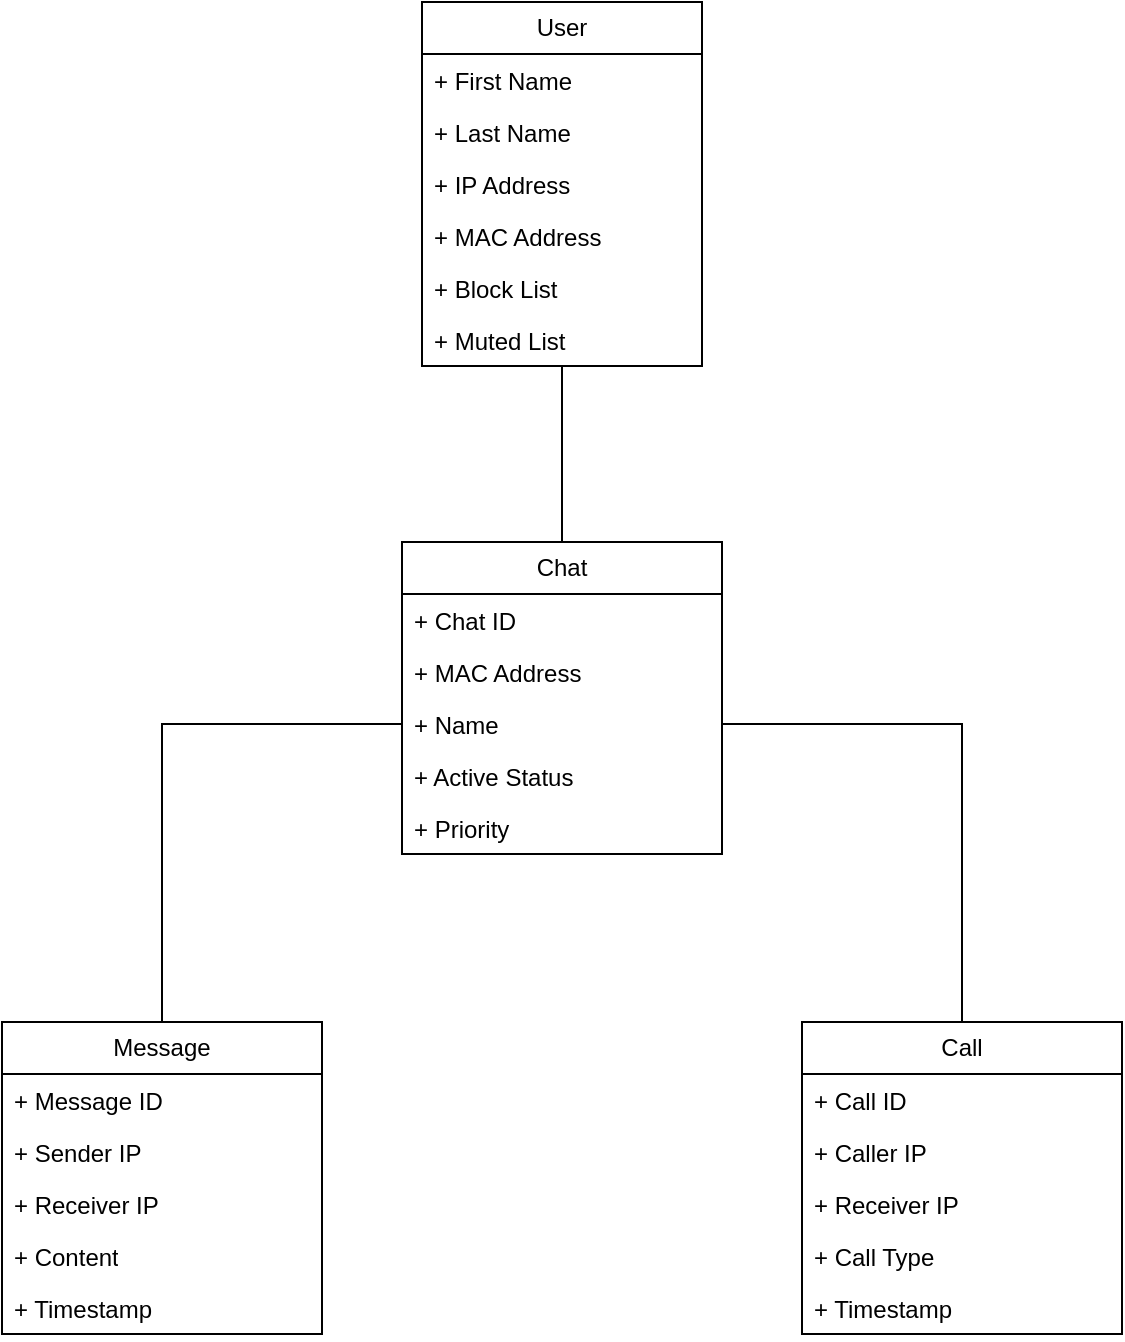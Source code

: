 <mxfile version="22.0.6" type="device">
  <diagram name="Page-1" id="YLJDOLEN7YkakvxRKYOb">
    <mxGraphModel dx="1100" dy="598" grid="1" gridSize="10" guides="1" tooltips="1" connect="1" arrows="1" fold="1" page="1" pageScale="1" pageWidth="850" pageHeight="1100" math="0" shadow="0">
      <root>
        <mxCell id="0" />
        <mxCell id="1" parent="0" />
        <mxCell id="0RAlW0_m4Ya7DWuXhNPN-1" value="User" style="swimlane;fontStyle=0;childLayout=stackLayout;horizontal=1;startSize=26;fillColor=none;horizontalStack=0;resizeParent=1;resizeParentMax=0;resizeLast=0;collapsible=1;marginBottom=0;whiteSpace=wrap;html=1;" vertex="1" parent="1">
          <mxGeometry x="390" y="60" width="140" height="182" as="geometry">
            <mxRectangle x="150" y="110" width="100" height="30" as="alternateBounds" />
          </mxGeometry>
        </mxCell>
        <mxCell id="0RAlW0_m4Ya7DWuXhNPN-2" value="+ First Name" style="text;strokeColor=none;fillColor=none;align=left;verticalAlign=top;spacingLeft=4;spacingRight=4;overflow=hidden;rotatable=0;points=[[0,0.5],[1,0.5]];portConstraint=eastwest;whiteSpace=wrap;html=1;" vertex="1" parent="0RAlW0_m4Ya7DWuXhNPN-1">
          <mxGeometry y="26" width="140" height="26" as="geometry" />
        </mxCell>
        <mxCell id="0RAlW0_m4Ya7DWuXhNPN-4" value="+ Last Name" style="text;strokeColor=none;fillColor=none;align=left;verticalAlign=top;spacingLeft=4;spacingRight=4;overflow=hidden;rotatable=0;points=[[0,0.5],[1,0.5]];portConstraint=eastwest;whiteSpace=wrap;html=1;" vertex="1" parent="0RAlW0_m4Ya7DWuXhNPN-1">
          <mxGeometry y="52" width="140" height="26" as="geometry" />
        </mxCell>
        <mxCell id="0RAlW0_m4Ya7DWuXhNPN-16" value="+ IP Address" style="text;strokeColor=none;fillColor=none;align=left;verticalAlign=top;spacingLeft=4;spacingRight=4;overflow=hidden;rotatable=0;points=[[0,0.5],[1,0.5]];portConstraint=eastwest;whiteSpace=wrap;html=1;" vertex="1" parent="0RAlW0_m4Ya7DWuXhNPN-1">
          <mxGeometry y="78" width="140" height="26" as="geometry" />
        </mxCell>
        <mxCell id="0RAlW0_m4Ya7DWuXhNPN-15" value="+ MAC Address&lt;br&gt;" style="text;strokeColor=none;fillColor=none;align=left;verticalAlign=top;spacingLeft=4;spacingRight=4;overflow=hidden;rotatable=0;points=[[0,0.5],[1,0.5]];portConstraint=eastwest;whiteSpace=wrap;html=1;" vertex="1" parent="0RAlW0_m4Ya7DWuXhNPN-1">
          <mxGeometry y="104" width="140" height="26" as="geometry" />
        </mxCell>
        <mxCell id="0RAlW0_m4Ya7DWuXhNPN-34" value="+ Block List" style="text;strokeColor=none;fillColor=none;align=left;verticalAlign=top;spacingLeft=4;spacingRight=4;overflow=hidden;rotatable=0;points=[[0,0.5],[1,0.5]];portConstraint=eastwest;whiteSpace=wrap;html=1;" vertex="1" parent="0RAlW0_m4Ya7DWuXhNPN-1">
          <mxGeometry y="130" width="140" height="26" as="geometry" />
        </mxCell>
        <mxCell id="0RAlW0_m4Ya7DWuXhNPN-35" value="+ Muted List" style="text;strokeColor=none;fillColor=none;align=left;verticalAlign=top;spacingLeft=4;spacingRight=4;overflow=hidden;rotatable=0;points=[[0,0.5],[1,0.5]];portConstraint=eastwest;whiteSpace=wrap;html=1;" vertex="1" parent="0RAlW0_m4Ya7DWuXhNPN-1">
          <mxGeometry y="156" width="140" height="26" as="geometry" />
        </mxCell>
        <mxCell id="0RAlW0_m4Ya7DWuXhNPN-17" value="Chat" style="swimlane;fontStyle=0;childLayout=stackLayout;horizontal=1;startSize=26;fillColor=none;horizontalStack=0;resizeParent=1;resizeParentMax=0;resizeLast=0;collapsible=1;marginBottom=0;whiteSpace=wrap;html=1;" vertex="1" parent="1">
          <mxGeometry x="380" y="330" width="160" height="156" as="geometry">
            <mxRectangle x="150" y="110" width="100" height="30" as="alternateBounds" />
          </mxGeometry>
        </mxCell>
        <mxCell id="0RAlW0_m4Ya7DWuXhNPN-18" value="+ Chat ID" style="text;strokeColor=none;fillColor=none;align=left;verticalAlign=top;spacingLeft=4;spacingRight=4;overflow=hidden;rotatable=0;points=[[0,0.5],[1,0.5]];portConstraint=eastwest;whiteSpace=wrap;html=1;" vertex="1" parent="0RAlW0_m4Ya7DWuXhNPN-17">
          <mxGeometry y="26" width="160" height="26" as="geometry" />
        </mxCell>
        <mxCell id="0RAlW0_m4Ya7DWuXhNPN-21" value="+ MAC Address" style="text;strokeColor=none;fillColor=none;align=left;verticalAlign=top;spacingLeft=4;spacingRight=4;overflow=hidden;rotatable=0;points=[[0,0.5],[1,0.5]];portConstraint=eastwest;whiteSpace=wrap;html=1;" vertex="1" parent="0RAlW0_m4Ya7DWuXhNPN-17">
          <mxGeometry y="52" width="160" height="26" as="geometry" />
        </mxCell>
        <mxCell id="0RAlW0_m4Ya7DWuXhNPN-25" value="+ Name" style="text;strokeColor=none;fillColor=none;align=left;verticalAlign=top;spacingLeft=4;spacingRight=4;overflow=hidden;rotatable=0;points=[[0,0.5],[1,0.5]];portConstraint=eastwest;whiteSpace=wrap;html=1;" vertex="1" parent="0RAlW0_m4Ya7DWuXhNPN-17">
          <mxGeometry y="78" width="160" height="26" as="geometry" />
        </mxCell>
        <mxCell id="0RAlW0_m4Ya7DWuXhNPN-26" value="+ Active Status" style="text;strokeColor=none;fillColor=none;align=left;verticalAlign=top;spacingLeft=4;spacingRight=4;overflow=hidden;rotatable=0;points=[[0,0.5],[1,0.5]];portConstraint=eastwest;whiteSpace=wrap;html=1;" vertex="1" parent="0RAlW0_m4Ya7DWuXhNPN-17">
          <mxGeometry y="104" width="160" height="26" as="geometry" />
        </mxCell>
        <mxCell id="0RAlW0_m4Ya7DWuXhNPN-37" value="+ Priority" style="text;strokeColor=none;fillColor=none;align=left;verticalAlign=top;spacingLeft=4;spacingRight=4;overflow=hidden;rotatable=0;points=[[0,0.5],[1,0.5]];portConstraint=eastwest;whiteSpace=wrap;html=1;" vertex="1" parent="0RAlW0_m4Ya7DWuXhNPN-17">
          <mxGeometry y="130" width="160" height="26" as="geometry" />
        </mxCell>
        <mxCell id="0RAlW0_m4Ya7DWuXhNPN-23" style="edgeStyle=orthogonalEdgeStyle;rounded=0;orthogonalLoop=1;jettySize=auto;html=1;exitX=0.5;exitY=0;exitDx=0;exitDy=0;endArrow=none;endFill=0;entryX=0.437;entryY=1;entryDx=0;entryDy=0;entryPerimeter=0;" edge="1" parent="1" source="0RAlW0_m4Ya7DWuXhNPN-17" target="0RAlW0_m4Ya7DWuXhNPN-35">
          <mxGeometry relative="1" as="geometry">
            <mxPoint x="211" y="250" as="targetPoint" />
            <Array as="points">
              <mxPoint x="460" y="242" />
            </Array>
          </mxGeometry>
        </mxCell>
        <mxCell id="0RAlW0_m4Ya7DWuXhNPN-27" value="Message" style="swimlane;fontStyle=0;childLayout=stackLayout;horizontal=1;startSize=26;fillColor=none;horizontalStack=0;resizeParent=1;resizeParentMax=0;resizeLast=0;collapsible=1;marginBottom=0;whiteSpace=wrap;html=1;" vertex="1" parent="1">
          <mxGeometry x="180" y="570" width="160" height="156" as="geometry">
            <mxRectangle x="150" y="110" width="100" height="30" as="alternateBounds" />
          </mxGeometry>
        </mxCell>
        <mxCell id="0RAlW0_m4Ya7DWuXhNPN-28" value="+ Message ID" style="text;strokeColor=none;fillColor=none;align=left;verticalAlign=top;spacingLeft=4;spacingRight=4;overflow=hidden;rotatable=0;points=[[0,0.5],[1,0.5]];portConstraint=eastwest;whiteSpace=wrap;html=1;" vertex="1" parent="0RAlW0_m4Ya7DWuXhNPN-27">
          <mxGeometry y="26" width="160" height="26" as="geometry" />
        </mxCell>
        <mxCell id="0RAlW0_m4Ya7DWuXhNPN-29" value="+ Sender IP" style="text;strokeColor=none;fillColor=none;align=left;verticalAlign=top;spacingLeft=4;spacingRight=4;overflow=hidden;rotatable=0;points=[[0,0.5],[1,0.5]];portConstraint=eastwest;whiteSpace=wrap;html=1;" vertex="1" parent="0RAlW0_m4Ya7DWuXhNPN-27">
          <mxGeometry y="52" width="160" height="26" as="geometry" />
        </mxCell>
        <mxCell id="0RAlW0_m4Ya7DWuXhNPN-30" value="+ Receiver IP" style="text;strokeColor=none;fillColor=none;align=left;verticalAlign=top;spacingLeft=4;spacingRight=4;overflow=hidden;rotatable=0;points=[[0,0.5],[1,0.5]];portConstraint=eastwest;whiteSpace=wrap;html=1;" vertex="1" parent="0RAlW0_m4Ya7DWuXhNPN-27">
          <mxGeometry y="78" width="160" height="26" as="geometry" />
        </mxCell>
        <mxCell id="0RAlW0_m4Ya7DWuXhNPN-31" value="+ Content" style="text;strokeColor=none;fillColor=none;align=left;verticalAlign=top;spacingLeft=4;spacingRight=4;overflow=hidden;rotatable=0;points=[[0,0.5],[1,0.5]];portConstraint=eastwest;whiteSpace=wrap;html=1;" vertex="1" parent="0RAlW0_m4Ya7DWuXhNPN-27">
          <mxGeometry y="104" width="160" height="26" as="geometry" />
        </mxCell>
        <mxCell id="0RAlW0_m4Ya7DWuXhNPN-32" value="+ Timestamp" style="text;strokeColor=none;fillColor=none;align=left;verticalAlign=top;spacingLeft=4;spacingRight=4;overflow=hidden;rotatable=0;points=[[0,0.5],[1,0.5]];portConstraint=eastwest;whiteSpace=wrap;html=1;" vertex="1" parent="0RAlW0_m4Ya7DWuXhNPN-27">
          <mxGeometry y="130" width="160" height="26" as="geometry" />
        </mxCell>
        <mxCell id="0RAlW0_m4Ya7DWuXhNPN-33" style="edgeStyle=orthogonalEdgeStyle;rounded=0;orthogonalLoop=1;jettySize=auto;html=1;exitX=0;exitY=0.5;exitDx=0;exitDy=0;entryX=1;entryY=0.5;entryDx=0;entryDy=0;endArrow=none;endFill=0;" edge="1" parent="1" source="0RAlW0_m4Ya7DWuXhNPN-19" target="0RAlW0_m4Ya7DWuXhNPN-29">
          <mxGeometry relative="1" as="geometry" />
        </mxCell>
        <mxCell id="0RAlW0_m4Ya7DWuXhNPN-38" value="Call" style="swimlane;fontStyle=0;childLayout=stackLayout;horizontal=1;startSize=26;fillColor=none;horizontalStack=0;resizeParent=1;resizeParentMax=0;resizeLast=0;collapsible=1;marginBottom=0;whiteSpace=wrap;html=1;" vertex="1" parent="1">
          <mxGeometry x="580" y="570" width="160" height="156" as="geometry">
            <mxRectangle x="150" y="110" width="100" height="30" as="alternateBounds" />
          </mxGeometry>
        </mxCell>
        <mxCell id="0RAlW0_m4Ya7DWuXhNPN-39" value="+ Call ID" style="text;strokeColor=none;fillColor=none;align=left;verticalAlign=top;spacingLeft=4;spacingRight=4;overflow=hidden;rotatable=0;points=[[0,0.5],[1,0.5]];portConstraint=eastwest;whiteSpace=wrap;html=1;" vertex="1" parent="0RAlW0_m4Ya7DWuXhNPN-38">
          <mxGeometry y="26" width="160" height="26" as="geometry" />
        </mxCell>
        <mxCell id="0RAlW0_m4Ya7DWuXhNPN-40" value="+ Caller IP" style="text;strokeColor=none;fillColor=none;align=left;verticalAlign=top;spacingLeft=4;spacingRight=4;overflow=hidden;rotatable=0;points=[[0,0.5],[1,0.5]];portConstraint=eastwest;whiteSpace=wrap;html=1;" vertex="1" parent="0RAlW0_m4Ya7DWuXhNPN-38">
          <mxGeometry y="52" width="160" height="26" as="geometry" />
        </mxCell>
        <mxCell id="0RAlW0_m4Ya7DWuXhNPN-41" value="+ Receiver IP" style="text;strokeColor=none;fillColor=none;align=left;verticalAlign=top;spacingLeft=4;spacingRight=4;overflow=hidden;rotatable=0;points=[[0,0.5],[1,0.5]];portConstraint=eastwest;whiteSpace=wrap;html=1;" vertex="1" parent="0RAlW0_m4Ya7DWuXhNPN-38">
          <mxGeometry y="78" width="160" height="26" as="geometry" />
        </mxCell>
        <mxCell id="0RAlW0_m4Ya7DWuXhNPN-42" value="+ Call Type" style="text;strokeColor=none;fillColor=none;align=left;verticalAlign=top;spacingLeft=4;spacingRight=4;overflow=hidden;rotatable=0;points=[[0,0.5],[1,0.5]];portConstraint=eastwest;whiteSpace=wrap;html=1;" vertex="1" parent="0RAlW0_m4Ya7DWuXhNPN-38">
          <mxGeometry y="104" width="160" height="26" as="geometry" />
        </mxCell>
        <mxCell id="0RAlW0_m4Ya7DWuXhNPN-43" value="+ Timestamp" style="text;strokeColor=none;fillColor=none;align=left;verticalAlign=top;spacingLeft=4;spacingRight=4;overflow=hidden;rotatable=0;points=[[0,0.5],[1,0.5]];portConstraint=eastwest;whiteSpace=wrap;html=1;" vertex="1" parent="0RAlW0_m4Ya7DWuXhNPN-38">
          <mxGeometry y="130" width="160" height="26" as="geometry" />
        </mxCell>
        <mxCell id="0RAlW0_m4Ya7DWuXhNPN-45" style="edgeStyle=orthogonalEdgeStyle;rounded=0;orthogonalLoop=1;jettySize=auto;html=1;exitX=0;exitY=0.5;exitDx=0;exitDy=0;entryX=1;entryY=0.5;entryDx=0;entryDy=0;endArrow=none;endFill=0;" edge="1" parent="1" source="0RAlW0_m4Ya7DWuXhNPN-40" target="0RAlW0_m4Ya7DWuXhNPN-19">
          <mxGeometry relative="1" as="geometry">
            <Array as="points">
              <mxPoint x="560" y="655" />
              <mxPoint x="560" y="395" />
            </Array>
          </mxGeometry>
        </mxCell>
        <mxCell id="0RAlW0_m4Ya7DWuXhNPN-47" style="edgeStyle=orthogonalEdgeStyle;rounded=0;orthogonalLoop=1;jettySize=auto;html=1;exitX=0;exitY=0.5;exitDx=0;exitDy=0;entryX=0.5;entryY=0;entryDx=0;entryDy=0;endArrow=none;endFill=0;" edge="1" parent="1" source="0RAlW0_m4Ya7DWuXhNPN-25" target="0RAlW0_m4Ya7DWuXhNPN-27">
          <mxGeometry relative="1" as="geometry" />
        </mxCell>
        <mxCell id="0RAlW0_m4Ya7DWuXhNPN-48" style="edgeStyle=orthogonalEdgeStyle;rounded=0;orthogonalLoop=1;jettySize=auto;html=1;exitX=1;exitY=0.5;exitDx=0;exitDy=0;entryX=0.5;entryY=0;entryDx=0;entryDy=0;endArrow=none;endFill=0;" edge="1" parent="1" source="0RAlW0_m4Ya7DWuXhNPN-25" target="0RAlW0_m4Ya7DWuXhNPN-38">
          <mxGeometry relative="1" as="geometry" />
        </mxCell>
      </root>
    </mxGraphModel>
  </diagram>
</mxfile>
